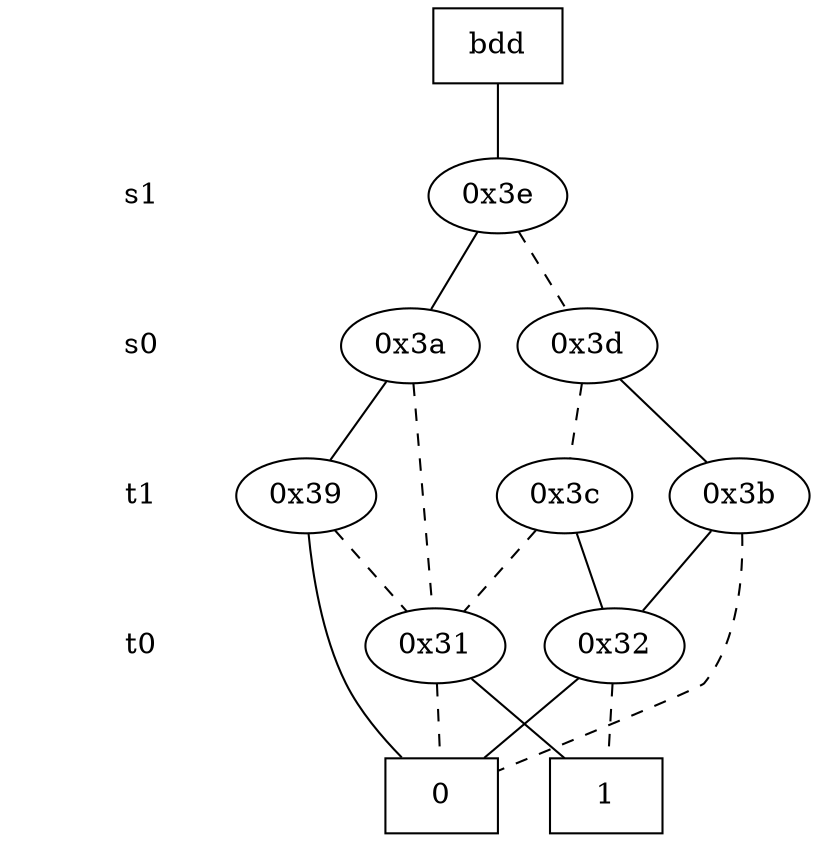 digraph "DD" {
size = "7.5,10"
center = true;
edge [dir = none];
{ node [shape = plaintext];
  edge [style = invis];
  "CONST NODES" [style = invis];
" s1 " -> " s0 " -> " t1 " -> " t0 " -> "CONST NODES"; 
}
{ rank = same; node [shape = box]; edge [style = invis];
"  bdd  "; }
{ rank = same; " s1 ";
"0x3e";
}
{ rank = same; " s0 ";
"0x3a";
"0x3d";
}
{ rank = same; " t1 ";
"0x39";
"0x3b";
"0x3c";
}
{ rank = same; " t0 ";
"0x32";
"0x31";
}
{ rank = same; "CONST NODES";
{ node [shape = box]; "0x11";
"0x10";
}
}
"  bdd  " -> "0x3e" [style = solid];
"0x3e" -> "0x3a";
"0x3e" -> "0x3d" [style = dashed];
"0x3a" -> "0x39";
"0x3a" -> "0x31" [style = dashed];
"0x3d" -> "0x3b";
"0x3d" -> "0x3c" [style = dashed];
"0x39" -> "0x11";
"0x39" -> "0x31" [style = dashed];
"0x3b" -> "0x32";
"0x3b" -> "0x11" [style = dashed];
"0x3c" -> "0x32";
"0x3c" -> "0x31" [style = dashed];
"0x32" -> "0x11";
"0x32" -> "0x10" [style = dashed];
"0x31" -> "0x10";
"0x31" -> "0x11" [style = dashed];
"0x11" [label = "0"];
"0x10" [label = "1"];
}
